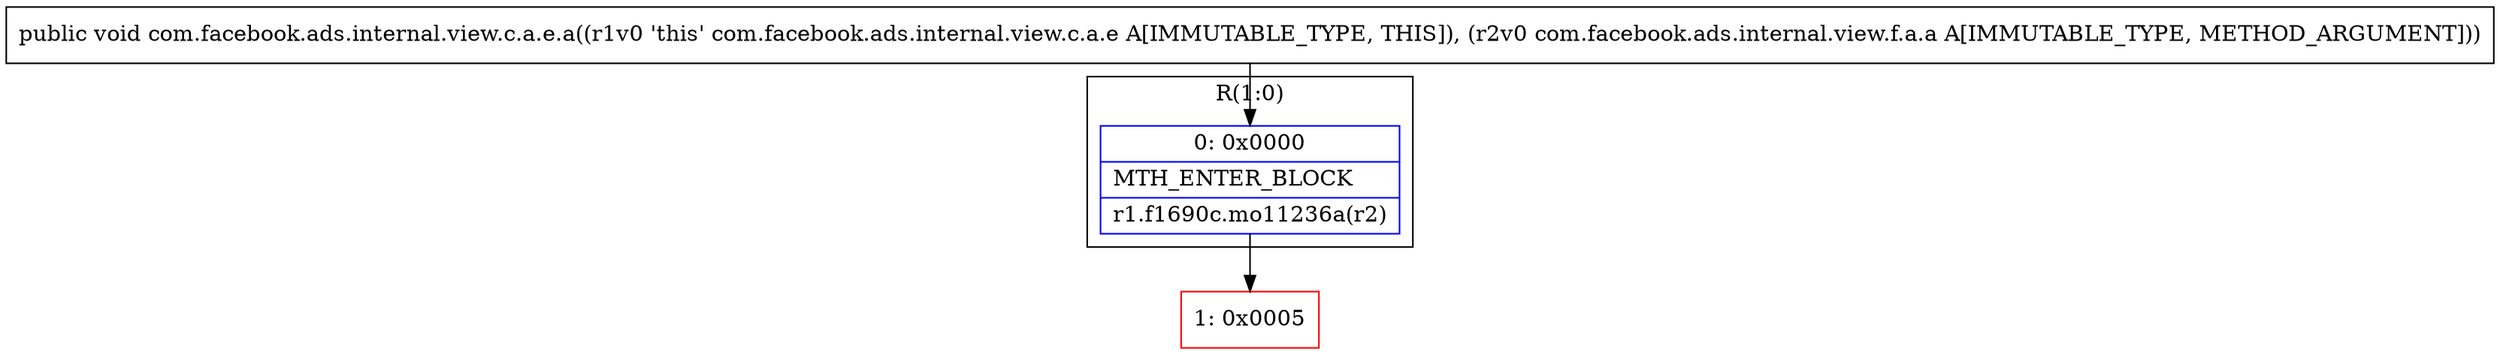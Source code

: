 digraph "CFG forcom.facebook.ads.internal.view.c.a.e.a(Lcom\/facebook\/ads\/internal\/view\/f\/a\/a;)V" {
subgraph cluster_Region_1005788301 {
label = "R(1:0)";
node [shape=record,color=blue];
Node_0 [shape=record,label="{0\:\ 0x0000|MTH_ENTER_BLOCK\l|r1.f1690c.mo11236a(r2)\l}"];
}
Node_1 [shape=record,color=red,label="{1\:\ 0x0005}"];
MethodNode[shape=record,label="{public void com.facebook.ads.internal.view.c.a.e.a((r1v0 'this' com.facebook.ads.internal.view.c.a.e A[IMMUTABLE_TYPE, THIS]), (r2v0 com.facebook.ads.internal.view.f.a.a A[IMMUTABLE_TYPE, METHOD_ARGUMENT])) }"];
MethodNode -> Node_0;
Node_0 -> Node_1;
}

